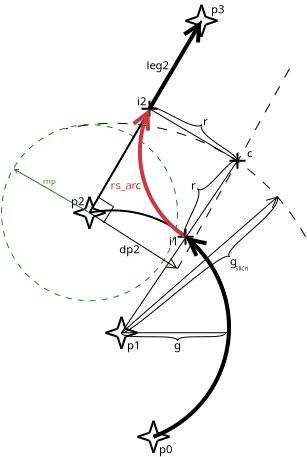 <?xml version="1.0" encoding="UTF-8"?>
<dia:diagram xmlns:dia="http://www.lysator.liu.se/~alla/dia/">
  <dia:layer name="Background" visible="true" active="true">
    <dia:object type="Standard - Ellipse" version="0" id="O0">
      <dia:attribute name="obj_pos">
        <dia:point val="10.6,12.6"/>
      </dia:attribute>
      <dia:attribute name="obj_bb">
        <dia:rectangle val="10.575,12.575;19.425,21.425"/>
      </dia:attribute>
      <dia:attribute name="elem_corner">
        <dia:point val="10.6,12.6"/>
      </dia:attribute>
      <dia:attribute name="elem_width">
        <dia:real val="8.8"/>
      </dia:attribute>
      <dia:attribute name="elem_height">
        <dia:real val="8.8"/>
      </dia:attribute>
      <dia:attribute name="border_width">
        <dia:real val="0.05"/>
      </dia:attribute>
      <dia:attribute name="border_color">
        <dia:color val="#238123"/>
      </dia:attribute>
      <dia:attribute name="show_background">
        <dia:boolean val="false"/>
      </dia:attribute>
      <dia:attribute name="aspect">
        <dia:enum val="1"/>
      </dia:attribute>
      <dia:attribute name="line_style">
        <dia:enum val="1"/>
      </dia:attribute>
      <dia:attribute name="dashlength">
        <dia:real val="0.3"/>
      </dia:attribute>
    </dia:object>
    <dia:object type="Standard - Line" version="0" id="O1">
      <dia:attribute name="obj_pos">
        <dia:point val="15,17"/>
      </dia:attribute>
      <dia:attribute name="obj_bb">
        <dia:rectangle val="14.932,7.332;20.668,17.068"/>
      </dia:attribute>
      <dia:attribute name="conn_endpoints">
        <dia:point val="15,17"/>
        <dia:point val="20.6,7.4"/>
      </dia:attribute>
      <dia:attribute name="numcp">
        <dia:int val="1"/>
      </dia:attribute>
    </dia:object>
    <dia:object type="Standard - Line" version="0" id="O2">
      <dia:attribute name="obj_pos">
        <dia:point val="18,11.8"/>
      </dia:attribute>
      <dia:attribute name="obj_bb">
        <dia:rectangle val="17.863,7.207;20.738,11.937"/>
      </dia:attribute>
      <dia:attribute name="conn_endpoints">
        <dia:point val="18,11.8"/>
        <dia:point val="20.6,7.4"/>
      </dia:attribute>
      <dia:attribute name="numcp">
        <dia:int val="1"/>
      </dia:attribute>
      <dia:attribute name="line_width">
        <dia:real val="0.2"/>
      </dia:attribute>
      <dia:attribute name="end_arrow">
        <dia:enum val="1"/>
      </dia:attribute>
      <dia:attribute name="end_arrow_length">
        <dia:real val="0.8"/>
      </dia:attribute>
      <dia:attribute name="end_arrow_width">
        <dia:real val="0.8"/>
      </dia:attribute>
      <dia:connections>
        <dia:connection handle="0" to="O11" connection="0"/>
      </dia:connections>
    </dia:object>
    <dia:object type="Standard - Line" version="0" id="O3">
      <dia:attribute name="obj_pos">
        <dia:point val="16.6,23"/>
      </dia:attribute>
      <dia:attribute name="obj_bb">
        <dia:rectangle val="16.565,14.365;22.435,23.035"/>
      </dia:attribute>
      <dia:attribute name="conn_endpoints">
        <dia:point val="16.6,23"/>
        <dia:point val="22.4,14.4"/>
      </dia:attribute>
      <dia:attribute name="numcp">
        <dia:int val="1"/>
      </dia:attribute>
      <dia:attribute name="line_width">
        <dia:real val="0.05"/>
      </dia:attribute>
      <dia:connections>
        <dia:connection handle="1" to="O12" connection="0"/>
      </dia:connections>
    </dia:object>
    <dia:object type="Standard - Line" version="0" id="O4">
      <dia:attribute name="obj_pos">
        <dia:point val="18,11.8"/>
      </dia:attribute>
      <dia:attribute name="obj_bb">
        <dia:rectangle val="17.966,11.766;22.434,14.434"/>
      </dia:attribute>
      <dia:attribute name="conn_endpoints">
        <dia:point val="18,11.8"/>
        <dia:point val="22.4,14.4"/>
      </dia:attribute>
      <dia:attribute name="numcp">
        <dia:int val="1"/>
      </dia:attribute>
      <dia:attribute name="line_width">
        <dia:real val="0.05"/>
      </dia:attribute>
      <dia:connections>
        <dia:connection handle="1" to="O13" connection="0"/>
      </dia:connections>
    </dia:object>
    <dia:object type="Standard - Line" version="0" id="O5">
      <dia:attribute name="obj_pos">
        <dia:point val="25,9.8"/>
      </dia:attribute>
      <dia:attribute name="obj_bb">
        <dia:rectangle val="19.366,9.766;25.034,19.834"/>
      </dia:attribute>
      <dia:attribute name="conn_endpoints">
        <dia:point val="25,9.8"/>
        <dia:point val="19.4,19.8"/>
      </dia:attribute>
      <dia:attribute name="numcp">
        <dia:int val="1"/>
      </dia:attribute>
      <dia:attribute name="line_width">
        <dia:real val="0.05"/>
      </dia:attribute>
      <dia:attribute name="line_style">
        <dia:enum val="1"/>
      </dia:attribute>
      <dia:attribute name="dashlength">
        <dia:real val="0.5"/>
      </dia:attribute>
    </dia:object>
    <dia:object type="Standard - Line" version="0" id="O6">
      <dia:attribute name="obj_pos">
        <dia:point val="15,17"/>
      </dia:attribute>
      <dia:attribute name="obj_bb">
        <dia:rectangle val="14.966,16.965;19.447,19.834"/>
      </dia:attribute>
      <dia:attribute name="conn_endpoints">
        <dia:point val="15,17"/>
        <dia:point val="19.4,19.8"/>
      </dia:attribute>
      <dia:attribute name="numcp">
        <dia:int val="1"/>
      </dia:attribute>
      <dia:attribute name="line_width">
        <dia:real val="0.05"/>
      </dia:attribute>
      <dia:attribute name="end_arrow">
        <dia:enum val="1"/>
      </dia:attribute>
      <dia:attribute name="end_arrow_length">
        <dia:real val="0.5"/>
      </dia:attribute>
      <dia:attribute name="end_arrow_width">
        <dia:real val="0.5"/>
      </dia:attribute>
    </dia:object>
    <dia:object type="Standard - Text" version="1" id="O7">
      <dia:attribute name="obj_pos">
        <dia:point val="17,18.8"/>
      </dia:attribute>
      <dia:attribute name="obj_bb">
        <dia:rectangle val="16.46,18.469;17.54,19.131"/>
      </dia:attribute>
      <dia:attribute name="text">
        <dia:composite type="text">
          <dia:attribute name="string">
            <dia:string>#dp2#</dia:string>
          </dia:attribute>
          <dia:attribute name="font">
            <dia:font family="sans" style="0" name="Helvetica"/>
          </dia:attribute>
          <dia:attribute name="height">
            <dia:real val="0.708"/>
          </dia:attribute>
          <dia:attribute name="pos">
            <dia:point val="17,18.996"/>
          </dia:attribute>
          <dia:attribute name="color">
            <dia:color val="#000000"/>
          </dia:attribute>
          <dia:attribute name="alignment">
            <dia:enum val="1"/>
          </dia:attribute>
        </dia:composite>
      </dia:attribute>
      <dia:attribute name="valign">
        <dia:enum val="2"/>
      </dia:attribute>
    </dia:object>
    <dia:object type="Standard - Text" version="1" id="O8">
      <dia:attribute name="obj_pos">
        <dia:point val="18.4,9.6"/>
      </dia:attribute>
      <dia:attribute name="obj_bb">
        <dia:rectangle val="17.786,9.269;19.014,9.931"/>
      </dia:attribute>
      <dia:attribute name="text">
        <dia:composite type="text">
          <dia:attribute name="string">
            <dia:string>#leg2#</dia:string>
          </dia:attribute>
          <dia:attribute name="font">
            <dia:font family="sans" style="0" name="Helvetica"/>
          </dia:attribute>
          <dia:attribute name="height">
            <dia:real val="0.708"/>
          </dia:attribute>
          <dia:attribute name="pos">
            <dia:point val="18.4,9.796"/>
          </dia:attribute>
          <dia:attribute name="color">
            <dia:color val="#000000"/>
          </dia:attribute>
          <dia:attribute name="alignment">
            <dia:enum val="1"/>
          </dia:attribute>
        </dia:composite>
      </dia:attribute>
      <dia:attribute name="valign">
        <dia:enum val="2"/>
      </dia:attribute>
    </dia:object>
    <dia:object type="Standard - Text" version="1" id="O9">
      <dia:attribute name="obj_pos">
        <dia:point val="23,14"/>
      </dia:attribute>
      <dia:attribute name="obj_bb">
        <dia:rectangle val="22.844,13.669;23.156,14.331"/>
      </dia:attribute>
      <dia:attribute name="text">
        <dia:composite type="text">
          <dia:attribute name="string">
            <dia:string>#c#</dia:string>
          </dia:attribute>
          <dia:attribute name="font">
            <dia:font family="sans" style="0" name="Helvetica"/>
          </dia:attribute>
          <dia:attribute name="height">
            <dia:real val="0.708"/>
          </dia:attribute>
          <dia:attribute name="pos">
            <dia:point val="23,14.196"/>
          </dia:attribute>
          <dia:attribute name="color">
            <dia:color val="#000000"/>
          </dia:attribute>
          <dia:attribute name="alignment">
            <dia:enum val="1"/>
          </dia:attribute>
        </dia:composite>
      </dia:attribute>
      <dia:attribute name="valign">
        <dia:enum val="2"/>
      </dia:attribute>
    </dia:object>
    <dia:group>
      <dia:object type="Standard - Line" version="0" id="O10">
        <dia:attribute name="obj_pos">
          <dia:point val="18,11.4"/>
        </dia:attribute>
        <dia:attribute name="obj_bb">
          <dia:rectangle val="17.95,11.35;18.05,12.25"/>
        </dia:attribute>
        <dia:attribute name="conn_endpoints">
          <dia:point val="18,11.4"/>
          <dia:point val="18,12.2"/>
        </dia:attribute>
        <dia:attribute name="numcp">
          <dia:int val="1"/>
        </dia:attribute>
      </dia:object>
      <dia:object type="Standard - Line" version="0" id="O11">
        <dia:attribute name="obj_pos">
          <dia:point val="18.4,11.8"/>
        </dia:attribute>
        <dia:attribute name="obj_bb">
          <dia:rectangle val="17.55,11.75;18.45,11.85"/>
        </dia:attribute>
        <dia:attribute name="conn_endpoints">
          <dia:point val="18.4,11.8"/>
          <dia:point val="17.6,11.8"/>
        </dia:attribute>
        <dia:attribute name="numcp">
          <dia:int val="1"/>
        </dia:attribute>
      </dia:object>
    </dia:group>
    <dia:group>
      <dia:object type="Standard - Line" version="0" id="O12">
        <dia:attribute name="obj_pos">
          <dia:point val="22.4,14"/>
        </dia:attribute>
        <dia:attribute name="obj_bb">
          <dia:rectangle val="22.35,13.95;22.45,14.85"/>
        </dia:attribute>
        <dia:attribute name="conn_endpoints">
          <dia:point val="22.4,14"/>
          <dia:point val="22.4,14.8"/>
        </dia:attribute>
        <dia:attribute name="numcp">
          <dia:int val="1"/>
        </dia:attribute>
      </dia:object>
      <dia:object type="Standard - Line" version="0" id="O13">
        <dia:attribute name="obj_pos">
          <dia:point val="22.8,14.4"/>
        </dia:attribute>
        <dia:attribute name="obj_bb">
          <dia:rectangle val="21.95,14.35;22.85,14.45"/>
        </dia:attribute>
        <dia:attribute name="conn_endpoints">
          <dia:point val="22.8,14.4"/>
          <dia:point val="22,14.4"/>
        </dia:attribute>
        <dia:attribute name="numcp">
          <dia:int val="1"/>
        </dia:attribute>
      </dia:object>
    </dia:group>
    <dia:group>
      <dia:object type="Standard - Line" version="0" id="O14">
        <dia:attribute name="obj_pos">
          <dia:point val="19.8,17.8"/>
        </dia:attribute>
        <dia:attribute name="obj_bb">
          <dia:rectangle val="19.75,17.75;19.85,18.65"/>
        </dia:attribute>
        <dia:attribute name="conn_endpoints">
          <dia:point val="19.8,17.8"/>
          <dia:point val="19.8,18.6"/>
        </dia:attribute>
        <dia:attribute name="numcp">
          <dia:int val="1"/>
        </dia:attribute>
      </dia:object>
      <dia:object type="Standard - Line" version="0" id="O15">
        <dia:attribute name="obj_pos">
          <dia:point val="20.2,18.2"/>
        </dia:attribute>
        <dia:attribute name="obj_bb">
          <dia:rectangle val="19.35,18.15;20.25,18.25"/>
        </dia:attribute>
        <dia:attribute name="conn_endpoints">
          <dia:point val="20.2,18.2"/>
          <dia:point val="19.4,18.2"/>
        </dia:attribute>
        <dia:attribute name="numcp">
          <dia:int val="1"/>
        </dia:attribute>
      </dia:object>
    </dia:group>
    <dia:object type="Standard - Text" version="1" id="O16">
      <dia:attribute name="obj_pos">
        <dia:point val="19.2,18.4"/>
      </dia:attribute>
      <dia:attribute name="obj_bb">
        <dia:rectangle val="18.941,18.069;19.459,18.731"/>
      </dia:attribute>
      <dia:attribute name="text">
        <dia:composite type="text">
          <dia:attribute name="string">
            <dia:string>#i1#</dia:string>
          </dia:attribute>
          <dia:attribute name="font">
            <dia:font family="sans" style="0" name="Helvetica"/>
          </dia:attribute>
          <dia:attribute name="height">
            <dia:real val="0.708"/>
          </dia:attribute>
          <dia:attribute name="pos">
            <dia:point val="19.2,18.596"/>
          </dia:attribute>
          <dia:attribute name="color">
            <dia:color val="#000000"/>
          </dia:attribute>
          <dia:attribute name="alignment">
            <dia:enum val="1"/>
          </dia:attribute>
        </dia:composite>
      </dia:attribute>
      <dia:attribute name="valign">
        <dia:enum val="2"/>
      </dia:attribute>
    </dia:object>
    <dia:object type="Standard - Text" version="1" id="O17">
      <dia:attribute name="obj_pos">
        <dia:point val="17.6,11.4"/>
      </dia:attribute>
      <dia:attribute name="obj_bb">
        <dia:rectangle val="17.341,11.069;17.859,11.731"/>
      </dia:attribute>
      <dia:attribute name="text">
        <dia:composite type="text">
          <dia:attribute name="string">
            <dia:string>#i2#</dia:string>
          </dia:attribute>
          <dia:attribute name="font">
            <dia:font family="sans" style="0" name="Helvetica"/>
          </dia:attribute>
          <dia:attribute name="height">
            <dia:real val="0.708"/>
          </dia:attribute>
          <dia:attribute name="pos">
            <dia:point val="17.6,11.596"/>
          </dia:attribute>
          <dia:attribute name="color">
            <dia:color val="#000000"/>
          </dia:attribute>
          <dia:attribute name="alignment">
            <dia:enum val="1"/>
          </dia:attribute>
        </dia:composite>
      </dia:attribute>
      <dia:attribute name="valign">
        <dia:enum val="2"/>
      </dia:attribute>
    </dia:object>
    <dia:object type="Standard - Text" version="1" id="O18">
      <dia:attribute name="obj_pos">
        <dia:point val="14.4,16.4"/>
      </dia:attribute>
      <dia:attribute name="obj_bb">
        <dia:rectangle val="14.04,16.069;14.76,16.731"/>
      </dia:attribute>
      <dia:attribute name="text">
        <dia:composite type="text">
          <dia:attribute name="string">
            <dia:string>#p2#</dia:string>
          </dia:attribute>
          <dia:attribute name="font">
            <dia:font family="sans" style="0" name="Helvetica"/>
          </dia:attribute>
          <dia:attribute name="height">
            <dia:real val="0.708"/>
          </dia:attribute>
          <dia:attribute name="pos">
            <dia:point val="14.4,16.596"/>
          </dia:attribute>
          <dia:attribute name="color">
            <dia:color val="#000000"/>
          </dia:attribute>
          <dia:attribute name="alignment">
            <dia:enum val="1"/>
          </dia:attribute>
        </dia:composite>
      </dia:attribute>
      <dia:attribute name="valign">
        <dia:enum val="2"/>
      </dia:attribute>
    </dia:object>
    <dia:object type="Standard - Text" version="1" id="O19">
      <dia:attribute name="obj_pos">
        <dia:point val="21.4,6.8"/>
      </dia:attribute>
      <dia:attribute name="obj_bb">
        <dia:rectangle val="21.04,6.469;21.76,7.131"/>
      </dia:attribute>
      <dia:attribute name="text">
        <dia:composite type="text">
          <dia:attribute name="string">
            <dia:string>#p3#</dia:string>
          </dia:attribute>
          <dia:attribute name="font">
            <dia:font family="sans" style="0" name="Helvetica"/>
          </dia:attribute>
          <dia:attribute name="height">
            <dia:real val="0.708"/>
          </dia:attribute>
          <dia:attribute name="pos">
            <dia:point val="21.4,6.996"/>
          </dia:attribute>
          <dia:attribute name="color">
            <dia:color val="#000000"/>
          </dia:attribute>
          <dia:attribute name="alignment">
            <dia:enum val="1"/>
          </dia:attribute>
        </dia:composite>
      </dia:attribute>
      <dia:attribute name="valign">
        <dia:enum val="2"/>
      </dia:attribute>
    </dia:object>
    <dia:object type="Standard - BezierLine" version="0" id="O20">
      <dia:attribute name="obj_pos">
        <dia:point val="18,11.8"/>
      </dia:attribute>
      <dia:attribute name="obj_bb">
        <dia:rectangle val="17.993,11.73;20.607,12.67"/>
      </dia:attribute>
      <dia:attribute name="bez_points">
        <dia:point val="18,11.8"/>
        <dia:point val="18.2,11.4"/>
        <dia:point val="20.2,13"/>
        <dia:point val="20.6,12.6"/>
      </dia:attribute>
      <dia:attribute name="corner_types">
        <dia:enum val="0"/>
        <dia:enum val="0"/>
      </dia:attribute>
      <dia:attribute name="line_width">
        <dia:real val="0.01"/>
      </dia:attribute>
      <dia:connections>
        <dia:connection handle="0" to="O10" connection="0"/>
      </dia:connections>
    </dia:object>
    <dia:object type="Standard - BezierLine" version="0" id="O21">
      <dia:attribute name="obj_pos">
        <dia:point val="22.4,14.4"/>
      </dia:attribute>
      <dia:attribute name="obj_bb">
        <dia:rectangle val="20.581,12.594;22.405,14.405"/>
      </dia:attribute>
      <dia:attribute name="bez_points">
        <dia:point val="22.4,14.4"/>
        <dia:point val="22.4,14"/>
        <dia:point val="20.4,13.2"/>
        <dia:point val="20.6,12.6"/>
      </dia:attribute>
      <dia:attribute name="corner_types">
        <dia:enum val="0"/>
        <dia:enum val="0"/>
      </dia:attribute>
      <dia:attribute name="line_width">
        <dia:real val="0.01"/>
      </dia:attribute>
      <dia:connections>
        <dia:connection handle="0" to="O13" connection="0"/>
      </dia:connections>
    </dia:object>
    <dia:object type="Standard - Text" version="1" id="O22">
      <dia:attribute name="obj_pos">
        <dia:point val="20.8,12.4"/>
      </dia:attribute>
      <dia:attribute name="obj_bb">
        <dia:rectangle val="20.684,12.069;20.916,12.731"/>
      </dia:attribute>
      <dia:attribute name="text">
        <dia:composite type="text">
          <dia:attribute name="string">
            <dia:string>#r#</dia:string>
          </dia:attribute>
          <dia:attribute name="font">
            <dia:font family="sans" style="0" name="Helvetica"/>
          </dia:attribute>
          <dia:attribute name="height">
            <dia:real val="0.708"/>
          </dia:attribute>
          <dia:attribute name="pos">
            <dia:point val="20.8,12.596"/>
          </dia:attribute>
          <dia:attribute name="color">
            <dia:color val="#000000"/>
          </dia:attribute>
          <dia:attribute name="alignment">
            <dia:enum val="1"/>
          </dia:attribute>
        </dia:composite>
      </dia:attribute>
      <dia:attribute name="valign">
        <dia:enum val="2"/>
      </dia:attribute>
    </dia:object>
    <dia:group>
      <dia:object type="Standard - Line" version="0" id="O23">
        <dia:attribute name="obj_pos">
          <dia:point val="15,16.2"/>
        </dia:attribute>
        <dia:attribute name="obj_bb">
          <dia:rectangle val="14.737,16.137;15.063,16.863"/>
        </dia:attribute>
        <dia:attribute name="conn_endpoints">
          <dia:point val="15,16.2"/>
          <dia:point val="14.8,16.8"/>
        </dia:attribute>
        <dia:attribute name="numcp">
          <dia:int val="1"/>
        </dia:attribute>
      </dia:object>
      <dia:object type="Standard - Line" version="0" id="O24">
        <dia:attribute name="obj_pos">
          <dia:point val="15.2,17.2"/>
        </dia:attribute>
        <dia:attribute name="obj_bb">
          <dia:rectangle val="14.937,17.137;15.263,17.863"/>
        </dia:attribute>
        <dia:attribute name="conn_endpoints">
          <dia:point val="15.2,17.2"/>
          <dia:point val="15,17.8"/>
        </dia:attribute>
        <dia:attribute name="numcp">
          <dia:int val="1"/>
        </dia:attribute>
      </dia:object>
      <dia:object type="Standard - Line" version="0" id="O25">
        <dia:attribute name="obj_pos">
          <dia:point val="15,16.2"/>
        </dia:attribute>
        <dia:attribute name="obj_bb">
          <dia:rectangle val="14.937,16.137;15.263,16.863"/>
        </dia:attribute>
        <dia:attribute name="conn_endpoints">
          <dia:point val="15,16.2"/>
          <dia:point val="15.2,16.8"/>
        </dia:attribute>
        <dia:attribute name="numcp">
          <dia:int val="1"/>
        </dia:attribute>
      </dia:object>
      <dia:object type="Standard - Line" version="0" id="O26">
        <dia:attribute name="obj_pos">
          <dia:point val="14.8,17.2"/>
        </dia:attribute>
        <dia:attribute name="obj_bb">
          <dia:rectangle val="14.737,17.137;15.063,17.863"/>
        </dia:attribute>
        <dia:attribute name="conn_endpoints">
          <dia:point val="14.8,17.2"/>
          <dia:point val="15,17.8"/>
        </dia:attribute>
        <dia:attribute name="numcp">
          <dia:int val="1"/>
        </dia:attribute>
      </dia:object>
      <dia:object type="Standard - Line" version="0" id="O27">
        <dia:attribute name="obj_pos">
          <dia:point val="15.2,16.8"/>
        </dia:attribute>
        <dia:attribute name="obj_bb">
          <dia:rectangle val="15.137,16.737;15.863,17.063"/>
        </dia:attribute>
        <dia:attribute name="conn_endpoints">
          <dia:point val="15.2,16.8"/>
          <dia:point val="15.8,17"/>
        </dia:attribute>
        <dia:attribute name="numcp">
          <dia:int val="1"/>
        </dia:attribute>
      </dia:object>
      <dia:object type="Standard - Line" version="0" id="O28">
        <dia:attribute name="obj_pos">
          <dia:point val="14.2,17"/>
        </dia:attribute>
        <dia:attribute name="obj_bb">
          <dia:rectangle val="14.137,16.937;14.863,17.263"/>
        </dia:attribute>
        <dia:attribute name="conn_endpoints">
          <dia:point val="14.2,17"/>
          <dia:point val="14.8,17.2"/>
        </dia:attribute>
        <dia:attribute name="numcp">
          <dia:int val="1"/>
        </dia:attribute>
      </dia:object>
      <dia:object type="Standard - Line" version="0" id="O29">
        <dia:attribute name="obj_pos">
          <dia:point val="15.2,17.2"/>
        </dia:attribute>
        <dia:attribute name="obj_bb">
          <dia:rectangle val="15.137,16.937;15.863,17.263"/>
        </dia:attribute>
        <dia:attribute name="conn_endpoints">
          <dia:point val="15.2,17.2"/>
          <dia:point val="15.8,17"/>
        </dia:attribute>
        <dia:attribute name="numcp">
          <dia:int val="1"/>
        </dia:attribute>
      </dia:object>
      <dia:object type="Standard - Line" version="0" id="O30">
        <dia:attribute name="obj_pos">
          <dia:point val="14.2,17"/>
        </dia:attribute>
        <dia:attribute name="obj_bb">
          <dia:rectangle val="14.137,16.737;14.863,17.063"/>
        </dia:attribute>
        <dia:attribute name="conn_endpoints">
          <dia:point val="14.2,17"/>
          <dia:point val="14.8,16.8"/>
        </dia:attribute>
        <dia:attribute name="numcp">
          <dia:int val="1"/>
        </dia:attribute>
      </dia:object>
    </dia:group>
    <dia:group>
      <dia:object type="Standard - Line" version="0" id="O31">
        <dia:attribute name="obj_pos">
          <dia:point val="20.6,6.6"/>
        </dia:attribute>
        <dia:attribute name="obj_bb">
          <dia:rectangle val="20.337,6.537;20.663,7.263"/>
        </dia:attribute>
        <dia:attribute name="conn_endpoints">
          <dia:point val="20.6,6.6"/>
          <dia:point val="20.4,7.2"/>
        </dia:attribute>
        <dia:attribute name="numcp">
          <dia:int val="1"/>
        </dia:attribute>
      </dia:object>
      <dia:object type="Standard - Line" version="0" id="O32">
        <dia:attribute name="obj_pos">
          <dia:point val="20.8,7.6"/>
        </dia:attribute>
        <dia:attribute name="obj_bb">
          <dia:rectangle val="20.537,7.537;20.863,8.263"/>
        </dia:attribute>
        <dia:attribute name="conn_endpoints">
          <dia:point val="20.8,7.6"/>
          <dia:point val="20.6,8.2"/>
        </dia:attribute>
        <dia:attribute name="numcp">
          <dia:int val="1"/>
        </dia:attribute>
      </dia:object>
      <dia:object type="Standard - Line" version="0" id="O33">
        <dia:attribute name="obj_pos">
          <dia:point val="20.6,6.6"/>
        </dia:attribute>
        <dia:attribute name="obj_bb">
          <dia:rectangle val="20.537,6.537;20.863,7.263"/>
        </dia:attribute>
        <dia:attribute name="conn_endpoints">
          <dia:point val="20.6,6.6"/>
          <dia:point val="20.8,7.2"/>
        </dia:attribute>
        <dia:attribute name="numcp">
          <dia:int val="1"/>
        </dia:attribute>
      </dia:object>
      <dia:object type="Standard - Line" version="0" id="O34">
        <dia:attribute name="obj_pos">
          <dia:point val="20.4,7.6"/>
        </dia:attribute>
        <dia:attribute name="obj_bb">
          <dia:rectangle val="20.337,7.537;20.663,8.263"/>
        </dia:attribute>
        <dia:attribute name="conn_endpoints">
          <dia:point val="20.4,7.6"/>
          <dia:point val="20.6,8.2"/>
        </dia:attribute>
        <dia:attribute name="numcp">
          <dia:int val="1"/>
        </dia:attribute>
      </dia:object>
      <dia:object type="Standard - Line" version="0" id="O35">
        <dia:attribute name="obj_pos">
          <dia:point val="20.8,7.2"/>
        </dia:attribute>
        <dia:attribute name="obj_bb">
          <dia:rectangle val="20.737,7.137;21.463,7.463"/>
        </dia:attribute>
        <dia:attribute name="conn_endpoints">
          <dia:point val="20.8,7.2"/>
          <dia:point val="21.4,7.4"/>
        </dia:attribute>
        <dia:attribute name="numcp">
          <dia:int val="1"/>
        </dia:attribute>
      </dia:object>
      <dia:object type="Standard - Line" version="0" id="O36">
        <dia:attribute name="obj_pos">
          <dia:point val="19.8,7.4"/>
        </dia:attribute>
        <dia:attribute name="obj_bb">
          <dia:rectangle val="19.737,7.337;20.463,7.663"/>
        </dia:attribute>
        <dia:attribute name="conn_endpoints">
          <dia:point val="19.8,7.4"/>
          <dia:point val="20.4,7.6"/>
        </dia:attribute>
        <dia:attribute name="numcp">
          <dia:int val="1"/>
        </dia:attribute>
      </dia:object>
      <dia:object type="Standard - Line" version="0" id="O37">
        <dia:attribute name="obj_pos">
          <dia:point val="20.8,7.6"/>
        </dia:attribute>
        <dia:attribute name="obj_bb">
          <dia:rectangle val="20.737,7.337;21.463,7.663"/>
        </dia:attribute>
        <dia:attribute name="conn_endpoints">
          <dia:point val="20.8,7.6"/>
          <dia:point val="21.4,7.4"/>
        </dia:attribute>
        <dia:attribute name="numcp">
          <dia:int val="1"/>
        </dia:attribute>
      </dia:object>
      <dia:object type="Standard - Line" version="0" id="O38">
        <dia:attribute name="obj_pos">
          <dia:point val="19.8,7.4"/>
        </dia:attribute>
        <dia:attribute name="obj_bb">
          <dia:rectangle val="19.737,7.137;20.463,7.463"/>
        </dia:attribute>
        <dia:attribute name="conn_endpoints">
          <dia:point val="19.8,7.4"/>
          <dia:point val="20.4,7.2"/>
        </dia:attribute>
        <dia:attribute name="numcp">
          <dia:int val="1"/>
        </dia:attribute>
      </dia:object>
    </dia:group>
    <dia:object type="Standard - Line" version="0" id="O39">
      <dia:attribute name="obj_pos">
        <dia:point val="15,17"/>
      </dia:attribute>
      <dia:attribute name="obj_bb">
        <dia:rectangle val="11.152,14.765;15.034,17.034"/>
      </dia:attribute>
      <dia:attribute name="conn_endpoints">
        <dia:point val="15,17"/>
        <dia:point val="11.2,14.8"/>
      </dia:attribute>
      <dia:attribute name="numcp">
        <dia:int val="1"/>
      </dia:attribute>
      <dia:attribute name="line_color">
        <dia:color val="#238123"/>
      </dia:attribute>
      <dia:attribute name="line_width">
        <dia:real val="0.05"/>
      </dia:attribute>
      <dia:attribute name="end_arrow">
        <dia:enum val="1"/>
      </dia:attribute>
      <dia:attribute name="end_arrow_length">
        <dia:real val="0.2"/>
      </dia:attribute>
      <dia:attribute name="end_arrow_width">
        <dia:real val="0.2"/>
      </dia:attribute>
    </dia:object>
    <dia:object type="Standard - Text" version="1" id="O40">
      <dia:attribute name="obj_pos">
        <dia:point val="13,15.4"/>
      </dia:attribute>
      <dia:attribute name="obj_bb">
        <dia:rectangle val="12.672,15.17;13.328,15.63"/>
      </dia:attribute>
      <dia:attribute name="text">
        <dia:composite type="text">
          <dia:attribute name="string">
            <dia:string>#rnp#</dia:string>
          </dia:attribute>
          <dia:attribute name="font">
            <dia:font family="sans" style="0" name="Helvetica"/>
          </dia:attribute>
          <dia:attribute name="height">
            <dia:real val="0.494"/>
          </dia:attribute>
          <dia:attribute name="pos">
            <dia:point val="13,15.537"/>
          </dia:attribute>
          <dia:attribute name="color">
            <dia:color val="#238123"/>
          </dia:attribute>
          <dia:attribute name="alignment">
            <dia:enum val="1"/>
          </dia:attribute>
        </dia:composite>
      </dia:attribute>
      <dia:attribute name="valign">
        <dia:enum val="2"/>
      </dia:attribute>
    </dia:object>
    <dia:object type="Standard - Line" version="0" id="O41">
      <dia:attribute name="obj_pos">
        <dia:point val="15.4,16.2"/>
      </dia:attribute>
      <dia:attribute name="obj_bb">
        <dia:rectangle val="15.366,16.166;16.234,16.734"/>
      </dia:attribute>
      <dia:attribute name="conn_endpoints">
        <dia:point val="15.4,16.2"/>
        <dia:point val="16.2,16.7"/>
      </dia:attribute>
      <dia:attribute name="numcp">
        <dia:int val="1"/>
      </dia:attribute>
      <dia:attribute name="line_width">
        <dia:real val="0.05"/>
      </dia:attribute>
    </dia:object>
    <dia:object type="Standard - Line" version="0" id="O42">
      <dia:attribute name="obj_pos">
        <dia:point val="16.2,16.7"/>
      </dia:attribute>
      <dia:attribute name="obj_bb">
        <dia:rectangle val="15.666,16.666;16.234,17.534"/>
      </dia:attribute>
      <dia:attribute name="conn_endpoints">
        <dia:point val="16.2,16.7"/>
        <dia:point val="15.7,17.5"/>
      </dia:attribute>
      <dia:attribute name="numcp">
        <dia:int val="1"/>
      </dia:attribute>
      <dia:attribute name="line_width">
        <dia:real val="0.05"/>
      </dia:attribute>
    </dia:object>
    <dia:group>
      <dia:object type="Standard - Text" version="1" id="O43">
        <dia:attribute name="obj_pos">
          <dia:point val="17.2,23.6"/>
        </dia:attribute>
        <dia:attribute name="obj_bb">
          <dia:rectangle val="16.84,23.269;17.56,23.931"/>
        </dia:attribute>
        <dia:attribute name="text">
          <dia:composite type="text">
            <dia:attribute name="string">
              <dia:string>#p1#</dia:string>
            </dia:attribute>
            <dia:attribute name="font">
              <dia:font family="sans" style="0" name="Helvetica"/>
            </dia:attribute>
            <dia:attribute name="height">
              <dia:real val="0.708"/>
            </dia:attribute>
            <dia:attribute name="pos">
              <dia:point val="17.2,23.796"/>
            </dia:attribute>
            <dia:attribute name="color">
              <dia:color val="#000000"/>
            </dia:attribute>
            <dia:attribute name="alignment">
              <dia:enum val="1"/>
            </dia:attribute>
          </dia:composite>
        </dia:attribute>
        <dia:attribute name="valign">
          <dia:enum val="2"/>
        </dia:attribute>
      </dia:object>
      <dia:group>
        <dia:object type="Standard - Line" version="0" id="O44">
          <dia:attribute name="obj_pos">
            <dia:point val="16.6,22.2"/>
          </dia:attribute>
          <dia:attribute name="obj_bb">
            <dia:rectangle val="16.337,22.137;16.663,22.863"/>
          </dia:attribute>
          <dia:attribute name="conn_endpoints">
            <dia:point val="16.6,22.2"/>
            <dia:point val="16.4,22.8"/>
          </dia:attribute>
          <dia:attribute name="numcp">
            <dia:int val="1"/>
          </dia:attribute>
        </dia:object>
        <dia:object type="Standard - Line" version="0" id="O45">
          <dia:attribute name="obj_pos">
            <dia:point val="16.8,23.2"/>
          </dia:attribute>
          <dia:attribute name="obj_bb">
            <dia:rectangle val="16.537,23.137;16.863,23.863"/>
          </dia:attribute>
          <dia:attribute name="conn_endpoints">
            <dia:point val="16.8,23.2"/>
            <dia:point val="16.6,23.8"/>
          </dia:attribute>
          <dia:attribute name="numcp">
            <dia:int val="1"/>
          </dia:attribute>
        </dia:object>
        <dia:object type="Standard - Line" version="0" id="O46">
          <dia:attribute name="obj_pos">
            <dia:point val="16.6,22.2"/>
          </dia:attribute>
          <dia:attribute name="obj_bb">
            <dia:rectangle val="16.537,22.137;16.863,22.863"/>
          </dia:attribute>
          <dia:attribute name="conn_endpoints">
            <dia:point val="16.6,22.2"/>
            <dia:point val="16.8,22.8"/>
          </dia:attribute>
          <dia:attribute name="numcp">
            <dia:int val="1"/>
          </dia:attribute>
        </dia:object>
        <dia:object type="Standard - Line" version="0" id="O47">
          <dia:attribute name="obj_pos">
            <dia:point val="16.4,23.2"/>
          </dia:attribute>
          <dia:attribute name="obj_bb">
            <dia:rectangle val="16.337,23.137;16.663,23.863"/>
          </dia:attribute>
          <dia:attribute name="conn_endpoints">
            <dia:point val="16.4,23.2"/>
            <dia:point val="16.6,23.8"/>
          </dia:attribute>
          <dia:attribute name="numcp">
            <dia:int val="1"/>
          </dia:attribute>
        </dia:object>
        <dia:object type="Standard - Line" version="0" id="O48">
          <dia:attribute name="obj_pos">
            <dia:point val="16.8,22.8"/>
          </dia:attribute>
          <dia:attribute name="obj_bb">
            <dia:rectangle val="16.737,22.737;17.463,23.063"/>
          </dia:attribute>
          <dia:attribute name="conn_endpoints">
            <dia:point val="16.8,22.8"/>
            <dia:point val="17.4,23"/>
          </dia:attribute>
          <dia:attribute name="numcp">
            <dia:int val="1"/>
          </dia:attribute>
        </dia:object>
        <dia:object type="Standard - Line" version="0" id="O49">
          <dia:attribute name="obj_pos">
            <dia:point val="15.8,23"/>
          </dia:attribute>
          <dia:attribute name="obj_bb">
            <dia:rectangle val="15.737,22.937;16.463,23.263"/>
          </dia:attribute>
          <dia:attribute name="conn_endpoints">
            <dia:point val="15.8,23"/>
            <dia:point val="16.4,23.2"/>
          </dia:attribute>
          <dia:attribute name="numcp">
            <dia:int val="1"/>
          </dia:attribute>
        </dia:object>
        <dia:object type="Standard - Line" version="0" id="O50">
          <dia:attribute name="obj_pos">
            <dia:point val="16.8,23.2"/>
          </dia:attribute>
          <dia:attribute name="obj_bb">
            <dia:rectangle val="16.737,22.937;17.463,23.263"/>
          </dia:attribute>
          <dia:attribute name="conn_endpoints">
            <dia:point val="16.8,23.2"/>
            <dia:point val="17.4,23"/>
          </dia:attribute>
          <dia:attribute name="numcp">
            <dia:int val="1"/>
          </dia:attribute>
        </dia:object>
        <dia:object type="Standard - Line" version="0" id="O51">
          <dia:attribute name="obj_pos">
            <dia:point val="15.8,23"/>
          </dia:attribute>
          <dia:attribute name="obj_bb">
            <dia:rectangle val="15.737,22.737;16.463,23.063"/>
          </dia:attribute>
          <dia:attribute name="conn_endpoints">
            <dia:point val="15.8,23"/>
            <dia:point val="16.4,22.8"/>
          </dia:attribute>
          <dia:attribute name="numcp">
            <dia:int val="1"/>
          </dia:attribute>
        </dia:object>
      </dia:group>
    </dia:group>
    <dia:group>
      <dia:object type="Standard - Text" version="1" id="O52">
        <dia:attribute name="obj_pos">
          <dia:point val="18.8,28.8"/>
        </dia:attribute>
        <dia:attribute name="obj_bb">
          <dia:rectangle val="18.44,28.469;19.16,29.131"/>
        </dia:attribute>
        <dia:attribute name="text">
          <dia:composite type="text">
            <dia:attribute name="string">
              <dia:string>#p0#</dia:string>
            </dia:attribute>
            <dia:attribute name="font">
              <dia:font family="sans" style="0" name="Helvetica"/>
            </dia:attribute>
            <dia:attribute name="height">
              <dia:real val="0.708"/>
            </dia:attribute>
            <dia:attribute name="pos">
              <dia:point val="18.8,28.996"/>
            </dia:attribute>
            <dia:attribute name="color">
              <dia:color val="#000000"/>
            </dia:attribute>
            <dia:attribute name="alignment">
              <dia:enum val="1"/>
            </dia:attribute>
          </dia:composite>
        </dia:attribute>
        <dia:attribute name="valign">
          <dia:enum val="2"/>
        </dia:attribute>
      </dia:object>
      <dia:group>
        <dia:object type="Standard - Line" version="0" id="O53">
          <dia:attribute name="obj_pos">
            <dia:point val="18.2,27.4"/>
          </dia:attribute>
          <dia:attribute name="obj_bb">
            <dia:rectangle val="17.937,27.337;18.263,28.063"/>
          </dia:attribute>
          <dia:attribute name="conn_endpoints">
            <dia:point val="18.2,27.4"/>
            <dia:point val="18,28"/>
          </dia:attribute>
          <dia:attribute name="numcp">
            <dia:int val="1"/>
          </dia:attribute>
        </dia:object>
        <dia:object type="Standard - Line" version="0" id="O54">
          <dia:attribute name="obj_pos">
            <dia:point val="18.4,28.4"/>
          </dia:attribute>
          <dia:attribute name="obj_bb">
            <dia:rectangle val="18.137,28.337;18.463,29.063"/>
          </dia:attribute>
          <dia:attribute name="conn_endpoints">
            <dia:point val="18.4,28.4"/>
            <dia:point val="18.2,29"/>
          </dia:attribute>
          <dia:attribute name="numcp">
            <dia:int val="1"/>
          </dia:attribute>
        </dia:object>
        <dia:object type="Standard - Line" version="0" id="O55">
          <dia:attribute name="obj_pos">
            <dia:point val="18.2,27.4"/>
          </dia:attribute>
          <dia:attribute name="obj_bb">
            <dia:rectangle val="18.137,27.337;18.463,28.063"/>
          </dia:attribute>
          <dia:attribute name="conn_endpoints">
            <dia:point val="18.2,27.4"/>
            <dia:point val="18.4,28"/>
          </dia:attribute>
          <dia:attribute name="numcp">
            <dia:int val="1"/>
          </dia:attribute>
        </dia:object>
        <dia:object type="Standard - Line" version="0" id="O56">
          <dia:attribute name="obj_pos">
            <dia:point val="18,28.4"/>
          </dia:attribute>
          <dia:attribute name="obj_bb">
            <dia:rectangle val="17.937,28.337;18.263,29.063"/>
          </dia:attribute>
          <dia:attribute name="conn_endpoints">
            <dia:point val="18,28.4"/>
            <dia:point val="18.2,29"/>
          </dia:attribute>
          <dia:attribute name="numcp">
            <dia:int val="1"/>
          </dia:attribute>
        </dia:object>
        <dia:object type="Standard - Line" version="0" id="O57">
          <dia:attribute name="obj_pos">
            <dia:point val="18.4,28"/>
          </dia:attribute>
          <dia:attribute name="obj_bb">
            <dia:rectangle val="18.337,27.937;19.063,28.263"/>
          </dia:attribute>
          <dia:attribute name="conn_endpoints">
            <dia:point val="18.4,28"/>
            <dia:point val="19,28.2"/>
          </dia:attribute>
          <dia:attribute name="numcp">
            <dia:int val="1"/>
          </dia:attribute>
        </dia:object>
        <dia:object type="Standard - Line" version="0" id="O58">
          <dia:attribute name="obj_pos">
            <dia:point val="17.4,28.2"/>
          </dia:attribute>
          <dia:attribute name="obj_bb">
            <dia:rectangle val="17.337,28.137;18.063,28.463"/>
          </dia:attribute>
          <dia:attribute name="conn_endpoints">
            <dia:point val="17.4,28.2"/>
            <dia:point val="18,28.4"/>
          </dia:attribute>
          <dia:attribute name="numcp">
            <dia:int val="1"/>
          </dia:attribute>
        </dia:object>
        <dia:object type="Standard - Line" version="0" id="O59">
          <dia:attribute name="obj_pos">
            <dia:point val="18.4,28.4"/>
          </dia:attribute>
          <dia:attribute name="obj_bb">
            <dia:rectangle val="18.337,28.137;19.063,28.463"/>
          </dia:attribute>
          <dia:attribute name="conn_endpoints">
            <dia:point val="18.4,28.4"/>
            <dia:point val="19,28.2"/>
          </dia:attribute>
          <dia:attribute name="numcp">
            <dia:int val="1"/>
          </dia:attribute>
        </dia:object>
        <dia:object type="Standard - Line" version="0" id="O60">
          <dia:attribute name="obj_pos">
            <dia:point val="17.4,28.2"/>
          </dia:attribute>
          <dia:attribute name="obj_bb">
            <dia:rectangle val="17.337,27.937;18.063,28.263"/>
          </dia:attribute>
          <dia:attribute name="conn_endpoints">
            <dia:point val="17.4,28.2"/>
            <dia:point val="18,28"/>
          </dia:attribute>
          <dia:attribute name="numcp">
            <dia:int val="1"/>
          </dia:attribute>
        </dia:object>
      </dia:group>
    </dia:group>
    <dia:object type="Standard - Arc" version="0" id="O61">
      <dia:attribute name="obj_pos">
        <dia:point val="18.2,28.2"/>
      </dia:attribute>
      <dia:attribute name="obj_bb">
        <dia:rectangle val="14.938,16.834;22.052,28.262"/>
      </dia:attribute>
      <dia:attribute name="conn_endpoints">
        <dia:point val="18.2,28.2"/>
        <dia:point val="15,17"/>
      </dia:attribute>
      <dia:attribute name="curve_distance">
        <dia:real val="5.385"/>
      </dia:attribute>
    </dia:object>
    <dia:object type="Standard - Arc" version="0" id="O62">
      <dia:attribute name="obj_pos">
        <dia:point val="18.2,28.2"/>
      </dia:attribute>
      <dia:attribute name="obj_bb">
        <dia:rectangle val="18.085,18.085;22.077,28.314"/>
      </dia:attribute>
      <dia:attribute name="conn_endpoints">
        <dia:point val="18.2,28.2"/>
        <dia:point val="19.8,18.2"/>
      </dia:attribute>
      <dia:attribute name="curve_distance">
        <dia:real val="2.941"/>
      </dia:attribute>
      <dia:attribute name="line_width">
        <dia:real val="0.2"/>
      </dia:attribute>
      <dia:attribute name="end_arrow">
        <dia:enum val="1"/>
      </dia:attribute>
      <dia:attribute name="end_arrow_length">
        <dia:real val="0.8"/>
      </dia:attribute>
      <dia:attribute name="end_arrow_width">
        <dia:real val="0.8"/>
      </dia:attribute>
    </dia:object>
    <dia:object type="Standard - Text" version="1" id="O63">
      <dia:attribute name="obj_pos">
        <dia:point val="19.4,23.6"/>
      </dia:attribute>
      <dia:attribute name="obj_bb">
        <dia:rectangle val="19.22,23.269;19.58,23.931"/>
      </dia:attribute>
      <dia:attribute name="text">
        <dia:composite type="text">
          <dia:attribute name="string">
            <dia:string>#g#</dia:string>
          </dia:attribute>
          <dia:attribute name="font">
            <dia:font family="sans" style="0" name="Helvetica"/>
          </dia:attribute>
          <dia:attribute name="height">
            <dia:real val="0.708"/>
          </dia:attribute>
          <dia:attribute name="pos">
            <dia:point val="19.4,23.796"/>
          </dia:attribute>
          <dia:attribute name="color">
            <dia:color val="#000000"/>
          </dia:attribute>
          <dia:attribute name="alignment">
            <dia:enum val="1"/>
          </dia:attribute>
        </dia:composite>
      </dia:attribute>
      <dia:attribute name="valign">
        <dia:enum val="2"/>
      </dia:attribute>
    </dia:object>
    <dia:object type="Standard - Arc" version="0" id="O64">
      <dia:attribute name="obj_pos">
        <dia:point val="25.8,18.2"/>
      </dia:attribute>
      <dia:attribute name="obj_bb">
        <dia:rectangle val="13.767,12.502;25.833,18.233"/>
      </dia:attribute>
      <dia:attribute name="conn_endpoints">
        <dia:point val="25.8,18.2"/>
        <dia:point val="13.8,12.8"/>
      </dia:attribute>
      <dia:attribute name="curve_distance">
        <dia:real val="2.205"/>
      </dia:attribute>
      <dia:attribute name="line_width">
        <dia:real val="0.05"/>
      </dia:attribute>
      <dia:attribute name="line_style">
        <dia:enum val="1"/>
      </dia:attribute>
      <dia:attribute name="dashlength">
        <dia:real val="0.5"/>
      </dia:attribute>
    </dia:object>
    <dia:object type="Standard - Line" version="0" id="O65">
      <dia:attribute name="obj_pos">
        <dia:point val="16.6,23"/>
      </dia:attribute>
      <dia:attribute name="obj_bb">
        <dia:rectangle val="16.565,16.163;24.442,23.035"/>
      </dia:attribute>
      <dia:attribute name="conn_endpoints">
        <dia:point val="16.6,23"/>
        <dia:point val="24.4,16.2"/>
      </dia:attribute>
      <dia:attribute name="numcp">
        <dia:int val="1"/>
      </dia:attribute>
      <dia:attribute name="line_width">
        <dia:real val="0.05"/>
      </dia:attribute>
      <dia:attribute name="end_arrow">
        <dia:enum val="1"/>
      </dia:attribute>
      <dia:attribute name="end_arrow_length">
        <dia:real val="0.5"/>
      </dia:attribute>
      <dia:attribute name="end_arrow_width">
        <dia:real val="0.5"/>
      </dia:attribute>
    </dia:object>
    <dia:object type="Standard - BezierLine" version="0" id="O66">
      <dia:attribute name="obj_pos">
        <dia:point val="16.6,23"/>
      </dia:attribute>
      <dia:attribute name="obj_bb">
        <dia:rectangle val="16.593,19.169;22.007,23.012"/>
      </dia:attribute>
      <dia:attribute name="bez_points">
        <dia:point val="16.6,23"/>
        <dia:point val="17,23.2"/>
        <dia:point val="21.6,18.8"/>
        <dia:point val="22,19.2"/>
      </dia:attribute>
      <dia:attribute name="corner_types">
        <dia:enum val="0"/>
        <dia:enum val="0"/>
      </dia:attribute>
      <dia:attribute name="line_width">
        <dia:real val="0.01"/>
      </dia:attribute>
    </dia:object>
    <dia:object type="Standard - BezierLine" version="0" id="O67">
      <dia:attribute name="obj_pos">
        <dia:point val="24.4,16.2"/>
      </dia:attribute>
      <dia:attribute name="obj_bb">
        <dia:rectangle val="21.958,16.194;24.415,19.207"/>
      </dia:attribute>
      <dia:attribute name="bez_points">
        <dia:point val="24.4,16.2"/>
        <dia:point val="24.6,17"/>
        <dia:point val="21.6,18.8"/>
        <dia:point val="22,19.2"/>
      </dia:attribute>
      <dia:attribute name="corner_types">
        <dia:enum val="0"/>
        <dia:enum val="0"/>
      </dia:attribute>
      <dia:attribute name="line_width">
        <dia:real val="0.01"/>
      </dia:attribute>
    </dia:object>
    <dia:group>
      <dia:object type="Standard - Text" version="1" id="O68">
        <dia:attribute name="obj_pos">
          <dia:point val="22.2,19.4"/>
        </dia:attribute>
        <dia:attribute name="obj_bb">
          <dia:rectangle val="22.02,19.069;22.38,19.731"/>
        </dia:attribute>
        <dia:attribute name="text">
          <dia:composite type="text">
            <dia:attribute name="string">
              <dia:string>#g#</dia:string>
            </dia:attribute>
            <dia:attribute name="font">
              <dia:font family="sans" style="0" name="Helvetica"/>
            </dia:attribute>
            <dia:attribute name="height">
              <dia:real val="0.708"/>
            </dia:attribute>
            <dia:attribute name="pos">
              <dia:point val="22.2,19.596"/>
            </dia:attribute>
            <dia:attribute name="color">
              <dia:color val="#000000"/>
            </dia:attribute>
            <dia:attribute name="alignment">
              <dia:enum val="1"/>
            </dia:attribute>
          </dia:composite>
        </dia:attribute>
        <dia:attribute name="valign">
          <dia:enum val="2"/>
        </dia:attribute>
      </dia:object>
      <dia:object type="Standard - Text" version="1" id="O69">
        <dia:attribute name="obj_pos">
          <dia:point val="22.6,19.8"/>
        </dia:attribute>
        <dia:attribute name="obj_bb">
          <dia:rectangle val="22.29,19.669;22.91,19.931"/>
        </dia:attribute>
        <dia:attribute name="text">
          <dia:composite type="text">
            <dia:attribute name="string">
              <dia:string>#SRCH#</dia:string>
            </dia:attribute>
            <dia:attribute name="font">
              <dia:font family="sans" style="0" name="Helvetica"/>
            </dia:attribute>
            <dia:attribute name="height">
              <dia:real val="0.285"/>
            </dia:attribute>
            <dia:attribute name="pos">
              <dia:point val="22.6,19.879"/>
            </dia:attribute>
            <dia:attribute name="color">
              <dia:color val="#000000"/>
            </dia:attribute>
            <dia:attribute name="alignment">
              <dia:enum val="1"/>
            </dia:attribute>
          </dia:composite>
        </dia:attribute>
        <dia:attribute name="valign">
          <dia:enum val="2"/>
        </dia:attribute>
      </dia:object>
    </dia:group>
    <dia:object type="Standard - Arc" version="0" id="O70">
      <dia:attribute name="obj_pos">
        <dia:point val="19.8,18.2"/>
      </dia:attribute>
      <dia:attribute name="obj_bb">
        <dia:rectangle val="17.015,11.677;19.923,18.323"/>
      </dia:attribute>
      <dia:attribute name="conn_endpoints">
        <dia:point val="19.8,18.2"/>
        <dia:point val="18,11.8"/>
      </dia:attribute>
      <dia:attribute name="arc_color">
        <dia:color val="#cb3841"/>
      </dia:attribute>
      <dia:attribute name="curve_distance">
        <dia:real val="-1.237"/>
      </dia:attribute>
      <dia:attribute name="line_width">
        <dia:real val="0.2"/>
      </dia:attribute>
      <dia:attribute name="end_arrow">
        <dia:enum val="1"/>
      </dia:attribute>
      <dia:attribute name="end_arrow_length">
        <dia:real val="0.8"/>
      </dia:attribute>
      <dia:attribute name="end_arrow_width">
        <dia:real val="0.8"/>
      </dia:attribute>
      <dia:connections>
        <dia:connection handle="0" to="O14" connection="0"/>
      </dia:connections>
    </dia:object>
    <dia:object type="Standard - BezierLine" version="0" id="O71">
      <dia:attribute name="obj_pos">
        <dia:point val="19.8,18.2"/>
      </dia:attribute>
      <dia:attribute name="obj_bb">
        <dia:rectangle val="19.722,15.793;20.478,18.207"/>
      </dia:attribute>
      <dia:attribute name="bez_points">
        <dia:point val="19.8,18.2"/>
        <dia:point val="19.4,18"/>
        <dia:point val="20.8,16.2"/>
        <dia:point val="20.4,15.8"/>
      </dia:attribute>
      <dia:attribute name="corner_types">
        <dia:enum val="0"/>
        <dia:enum val="0"/>
      </dia:attribute>
      <dia:attribute name="line_width">
        <dia:real val="0.01"/>
      </dia:attribute>
      <dia:connections>
        <dia:connection handle="0" to="O14" connection="0"/>
      </dia:connections>
    </dia:object>
    <dia:object type="Standard - BezierLine" version="0" id="O72">
      <dia:attribute name="obj_pos">
        <dia:point val="22.4,14.4"/>
      </dia:attribute>
      <dia:attribute name="obj_bb">
        <dia:rectangle val="20.393,14.381;22.407,15.858"/>
      </dia:attribute>
      <dia:attribute name="bez_points">
        <dia:point val="22.4,14.4"/>
        <dia:point val="22,14.2"/>
        <dia:point val="20.8,16.2"/>
        <dia:point val="20.4,15.8"/>
      </dia:attribute>
      <dia:attribute name="corner_types">
        <dia:enum val="0"/>
        <dia:enum val="0"/>
      </dia:attribute>
      <dia:attribute name="line_width">
        <dia:real val="0.01"/>
      </dia:attribute>
      <dia:connections>
        <dia:connection handle="0" to="O12" connection="0"/>
      </dia:connections>
    </dia:object>
    <dia:object type="Standard - Text" version="1" id="O73">
      <dia:attribute name="obj_pos">
        <dia:point val="20.2,15.6"/>
      </dia:attribute>
      <dia:attribute name="obj_bb">
        <dia:rectangle val="20.067,15.244;20.316,15.956"/>
      </dia:attribute>
      <dia:attribute name="text">
        <dia:composite type="text">
          <dia:attribute name="string">
            <dia:string>#r#</dia:string>
          </dia:attribute>
          <dia:attribute name="font">
            <dia:font family="sans" style="0" name="Helvetica"/>
          </dia:attribute>
          <dia:attribute name="height">
            <dia:real val="0.708"/>
          </dia:attribute>
          <dia:attribute name="pos">
            <dia:point val="20.2,15.788"/>
          </dia:attribute>
          <dia:attribute name="color">
            <dia:color val="#000000"/>
          </dia:attribute>
          <dia:attribute name="alignment">
            <dia:enum val="1"/>
          </dia:attribute>
        </dia:composite>
      </dia:attribute>
      <dia:attribute name="valign">
        <dia:enum val="2"/>
      </dia:attribute>
    </dia:object>
    <dia:object type="Standard - Line" version="0" id="O74">
      <dia:attribute name="obj_pos">
        <dia:point val="16.6,23"/>
      </dia:attribute>
      <dia:attribute name="obj_bb">
        <dia:rectangle val="16.575,22.975;22.025,23.025"/>
      </dia:attribute>
      <dia:attribute name="conn_endpoints">
        <dia:point val="16.6,23"/>
        <dia:point val="22,23"/>
      </dia:attribute>
      <dia:attribute name="numcp">
        <dia:int val="1"/>
      </dia:attribute>
      <dia:attribute name="line_width">
        <dia:real val="0.05"/>
      </dia:attribute>
    </dia:object>
    <dia:object type="Standard - BezierLine" version="0" id="O75">
      <dia:attribute name="obj_pos">
        <dia:point val="16.6,23"/>
      </dia:attribute>
      <dia:attribute name="obj_bb">
        <dia:rectangle val="16.595,22.995;19.405,23.405"/>
      </dia:attribute>
      <dia:attribute name="bez_points">
        <dia:point val="16.6,23"/>
        <dia:point val="16.6,23.4"/>
        <dia:point val="19.4,23"/>
        <dia:point val="19.4,23.4"/>
      </dia:attribute>
      <dia:attribute name="corner_types">
        <dia:enum val="0"/>
        <dia:enum val="0"/>
      </dia:attribute>
      <dia:attribute name="line_width">
        <dia:real val="0.01"/>
      </dia:attribute>
    </dia:object>
    <dia:object type="Standard - BezierLine" version="0" id="O76">
      <dia:attribute name="obj_pos">
        <dia:point val="21.8,23"/>
      </dia:attribute>
      <dia:attribute name="obj_bb">
        <dia:rectangle val="19.395,22.995;21.805,23.405"/>
      </dia:attribute>
      <dia:attribute name="bez_points">
        <dia:point val="21.8,23"/>
        <dia:point val="21.8,23.4"/>
        <dia:point val="19.4,23"/>
        <dia:point val="19.4,23.4"/>
      </dia:attribute>
      <dia:attribute name="corner_types">
        <dia:enum val="0"/>
        <dia:enum val="0"/>
      </dia:attribute>
      <dia:attribute name="line_width">
        <dia:real val="0.01"/>
      </dia:attribute>
    </dia:object>
    <dia:object type="Standard - Text" version="1" id="O77">
      <dia:attribute name="obj_pos">
        <dia:point val="16.8,15.6"/>
      </dia:attribute>
      <dia:attribute name="obj_bb">
        <dia:rectangle val="15.954,15.269;17.646,15.931"/>
      </dia:attribute>
      <dia:attribute name="text">
        <dia:composite type="text">
          <dia:attribute name="string">
            <dia:string>#rs_arc#</dia:string>
          </dia:attribute>
          <dia:attribute name="font">
            <dia:font family="sans" style="0" name="Helvetica"/>
          </dia:attribute>
          <dia:attribute name="height">
            <dia:real val="0.708"/>
          </dia:attribute>
          <dia:attribute name="pos">
            <dia:point val="16.8,15.796"/>
          </dia:attribute>
          <dia:attribute name="color">
            <dia:color val="#cb3841"/>
          </dia:attribute>
          <dia:attribute name="alignment">
            <dia:enum val="1"/>
          </dia:attribute>
        </dia:composite>
      </dia:attribute>
      <dia:attribute name="valign">
        <dia:enum val="2"/>
      </dia:attribute>
    </dia:object>
  </dia:layer>
</dia:diagram>
